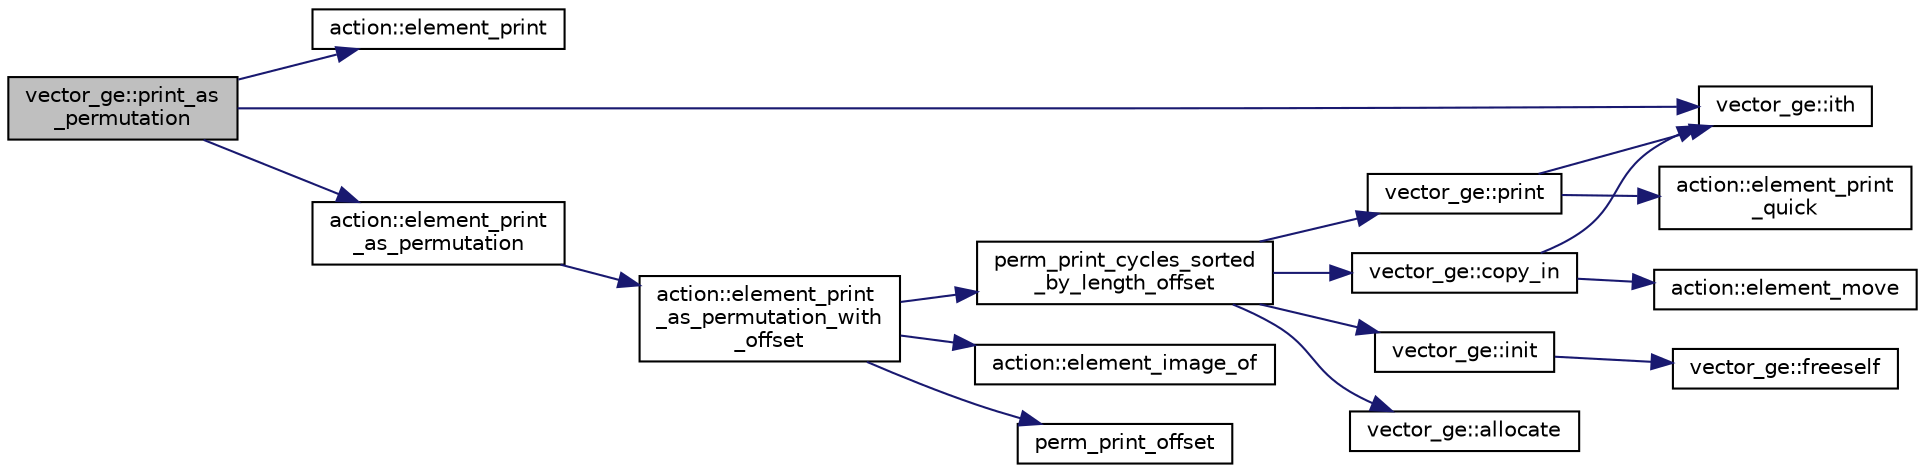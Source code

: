 digraph "vector_ge::print_as_permutation"
{
  edge [fontname="Helvetica",fontsize="10",labelfontname="Helvetica",labelfontsize="10"];
  node [fontname="Helvetica",fontsize="10",shape=record];
  rankdir="LR";
  Node3500 [label="vector_ge::print_as\l_permutation",height=0.2,width=0.4,color="black", fillcolor="grey75", style="filled", fontcolor="black"];
  Node3500 -> Node3501 [color="midnightblue",fontsize="10",style="solid",fontname="Helvetica"];
  Node3501 [label="action::element_print",height=0.2,width=0.4,color="black", fillcolor="white", style="filled",URL="$d2/d86/classaction.html#ae38c3ef3c1125213733d63c6fc3c40cd"];
  Node3500 -> Node3502 [color="midnightblue",fontsize="10",style="solid",fontname="Helvetica"];
  Node3502 [label="vector_ge::ith",height=0.2,width=0.4,color="black", fillcolor="white", style="filled",URL="$d4/d6e/classvector__ge.html#a1ff002e8b746a9beb119d57dcd4a15ff"];
  Node3500 -> Node3503 [color="midnightblue",fontsize="10",style="solid",fontname="Helvetica"];
  Node3503 [label="action::element_print\l_as_permutation",height=0.2,width=0.4,color="black", fillcolor="white", style="filled",URL="$d2/d86/classaction.html#a2975618a8203187b688a67c947150bb8"];
  Node3503 -> Node3504 [color="midnightblue",fontsize="10",style="solid",fontname="Helvetica"];
  Node3504 [label="action::element_print\l_as_permutation_with\l_offset",height=0.2,width=0.4,color="black", fillcolor="white", style="filled",URL="$d2/d86/classaction.html#addd61d869434abaad431124a6d858396"];
  Node3504 -> Node3505 [color="midnightblue",fontsize="10",style="solid",fontname="Helvetica"];
  Node3505 [label="action::element_image_of",height=0.2,width=0.4,color="black", fillcolor="white", style="filled",URL="$d2/d86/classaction.html#ae09559d4537a048fc860f8a74a31393d"];
  Node3504 -> Node3506 [color="midnightblue",fontsize="10",style="solid",fontname="Helvetica"];
  Node3506 [label="perm_print_offset",height=0.2,width=0.4,color="black", fillcolor="white", style="filled",URL="$d2/d7c/combinatorics_8_c.html#ab87deef2ba9e4d2ce386a19eeaffecf3"];
  Node3504 -> Node3507 [color="midnightblue",fontsize="10",style="solid",fontname="Helvetica"];
  Node3507 [label="perm_print_cycles_sorted\l_by_length_offset",height=0.2,width=0.4,color="black", fillcolor="white", style="filled",URL="$d5/d90/action__global_8_c.html#a9d1f2e34879c04dbc45d08984a8066e3"];
  Node3507 -> Node3508 [color="midnightblue",fontsize="10",style="solid",fontname="Helvetica"];
  Node3508 [label="vector_ge::init",height=0.2,width=0.4,color="black", fillcolor="white", style="filled",URL="$d4/d6e/classvector__ge.html#afe1d6befd1f1501e6be34afbaa9d30a8"];
  Node3508 -> Node3509 [color="midnightblue",fontsize="10",style="solid",fontname="Helvetica"];
  Node3509 [label="vector_ge::freeself",height=0.2,width=0.4,color="black", fillcolor="white", style="filled",URL="$d4/d6e/classvector__ge.html#aa002e4b715cc73a9b8b367d29700b452"];
  Node3507 -> Node3510 [color="midnightblue",fontsize="10",style="solid",fontname="Helvetica"];
  Node3510 [label="vector_ge::allocate",height=0.2,width=0.4,color="black", fillcolor="white", style="filled",URL="$d4/d6e/classvector__ge.html#a35b062a9201b30f0a87bf87702d243ae"];
  Node3507 -> Node3511 [color="midnightblue",fontsize="10",style="solid",fontname="Helvetica"];
  Node3511 [label="vector_ge::copy_in",height=0.2,width=0.4,color="black", fillcolor="white", style="filled",URL="$d4/d6e/classvector__ge.html#ad02ebf2d4e8bbf095685aea921999145"];
  Node3511 -> Node3502 [color="midnightblue",fontsize="10",style="solid",fontname="Helvetica"];
  Node3511 -> Node3512 [color="midnightblue",fontsize="10",style="solid",fontname="Helvetica"];
  Node3512 [label="action::element_move",height=0.2,width=0.4,color="black", fillcolor="white", style="filled",URL="$d2/d86/classaction.html#a550947491bbb534d3d7951f50198a874"];
  Node3507 -> Node3513 [color="midnightblue",fontsize="10",style="solid",fontname="Helvetica"];
  Node3513 [label="vector_ge::print",height=0.2,width=0.4,color="black", fillcolor="white", style="filled",URL="$d4/d6e/classvector__ge.html#a0d260cce035c20b32d7989c50670aa8a"];
  Node3513 -> Node3514 [color="midnightblue",fontsize="10",style="solid",fontname="Helvetica"];
  Node3514 [label="action::element_print\l_quick",height=0.2,width=0.4,color="black", fillcolor="white", style="filled",URL="$d2/d86/classaction.html#a4844680cf6750396f76494a28655265b"];
  Node3513 -> Node3502 [color="midnightblue",fontsize="10",style="solid",fontname="Helvetica"];
}
